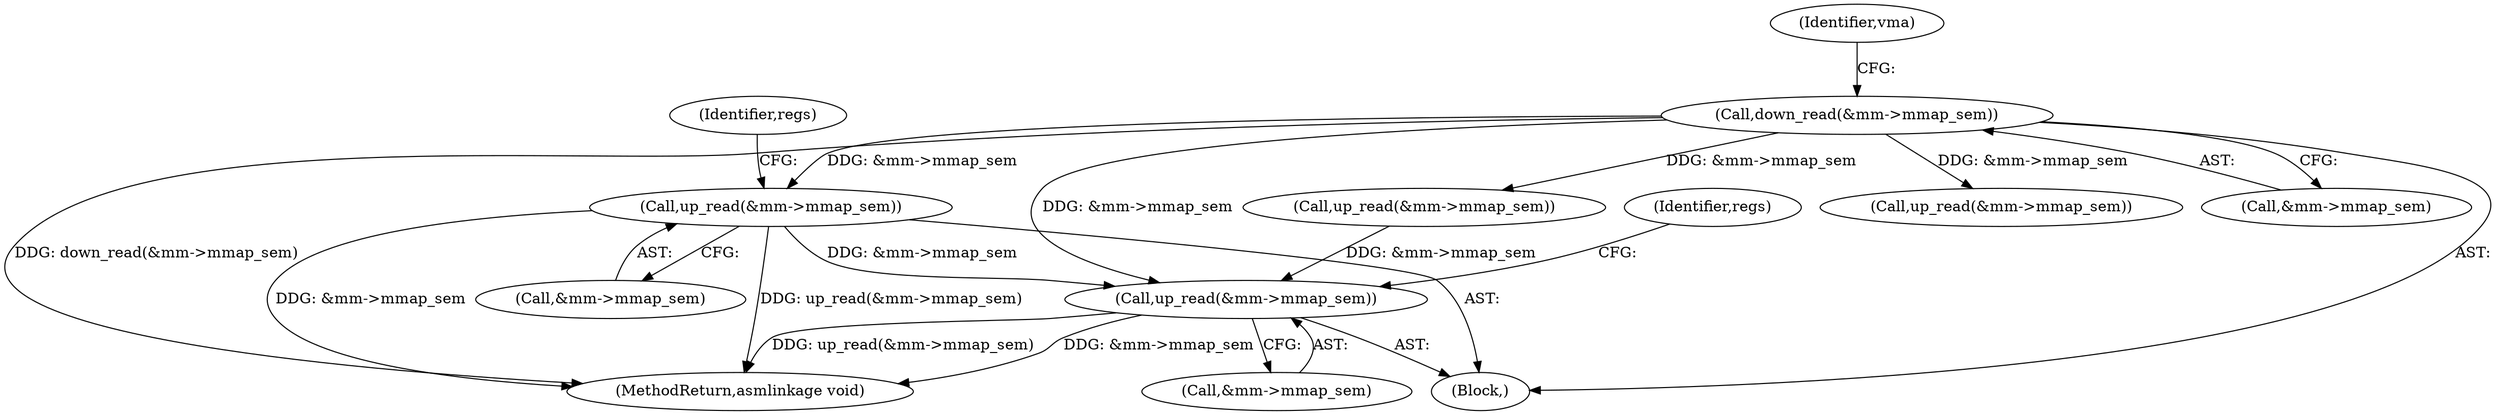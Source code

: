 digraph "0_linux_a8b0ca17b80e92faab46ee7179ba9e99ccb61233_30@API" {
"1000344" [label="(Call,up_read(&mm->mmap_sem))"];
"1000148" [label="(Call,down_read(&mm->mmap_sem))"];
"1000458" [label="(Call,up_read(&mm->mmap_sem))"];
"1000345" [label="(Call,&mm->mmap_sem)"];
"1000458" [label="(Call,up_read(&mm->mmap_sem))"];
"1000507" [label="(MethodReturn,asmlinkage void)"];
"1000335" [label="(Call,up_read(&mm->mmap_sem))"];
"1000149" [label="(Call,&mm->mmap_sem)"];
"1000459" [label="(Call,&mm->mmap_sem)"];
"1000148" [label="(Call,down_read(&mm->mmap_sem))"];
"1000120" [label="(Block,)"];
"1000466" [label="(Identifier,regs)"];
"1000473" [label="(Call,up_read(&mm->mmap_sem))"];
"1000351" [label="(Identifier,regs)"];
"1000344" [label="(Call,up_read(&mm->mmap_sem))"];
"1000154" [label="(Identifier,vma)"];
"1000344" -> "1000120"  [label="AST: "];
"1000344" -> "1000345"  [label="CFG: "];
"1000345" -> "1000344"  [label="AST: "];
"1000351" -> "1000344"  [label="CFG: "];
"1000344" -> "1000507"  [label="DDG: up_read(&mm->mmap_sem)"];
"1000344" -> "1000507"  [label="DDG: &mm->mmap_sem"];
"1000148" -> "1000344"  [label="DDG: &mm->mmap_sem"];
"1000344" -> "1000458"  [label="DDG: &mm->mmap_sem"];
"1000148" -> "1000120"  [label="AST: "];
"1000148" -> "1000149"  [label="CFG: "];
"1000149" -> "1000148"  [label="AST: "];
"1000154" -> "1000148"  [label="CFG: "];
"1000148" -> "1000507"  [label="DDG: down_read(&mm->mmap_sem)"];
"1000148" -> "1000335"  [label="DDG: &mm->mmap_sem"];
"1000148" -> "1000458"  [label="DDG: &mm->mmap_sem"];
"1000148" -> "1000473"  [label="DDG: &mm->mmap_sem"];
"1000458" -> "1000120"  [label="AST: "];
"1000458" -> "1000459"  [label="CFG: "];
"1000459" -> "1000458"  [label="AST: "];
"1000466" -> "1000458"  [label="CFG: "];
"1000458" -> "1000507"  [label="DDG: &mm->mmap_sem"];
"1000458" -> "1000507"  [label="DDG: up_read(&mm->mmap_sem)"];
"1000473" -> "1000458"  [label="DDG: &mm->mmap_sem"];
}
